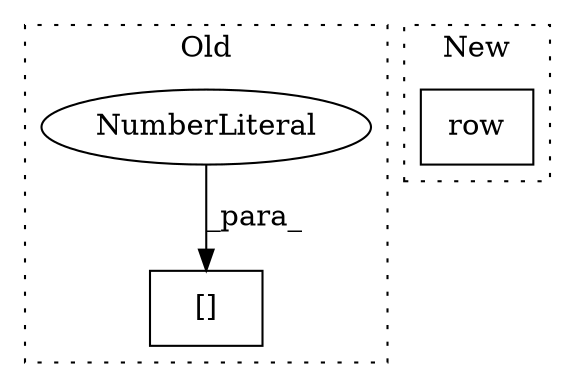 digraph G {
subgraph cluster0 {
1 [label="[]" a="2" s="4366,4410" l="43,1" shape="box"];
3 [label="NumberLiteral" a="34" s="4409" l="1" shape="ellipse"];
label = "Old";
style="dotted";
}
subgraph cluster1 {
2 [label="row" a="32" s="5903,5942" l="4,1" shape="box"];
label = "New";
style="dotted";
}
3 -> 1 [label="_para_"];
}